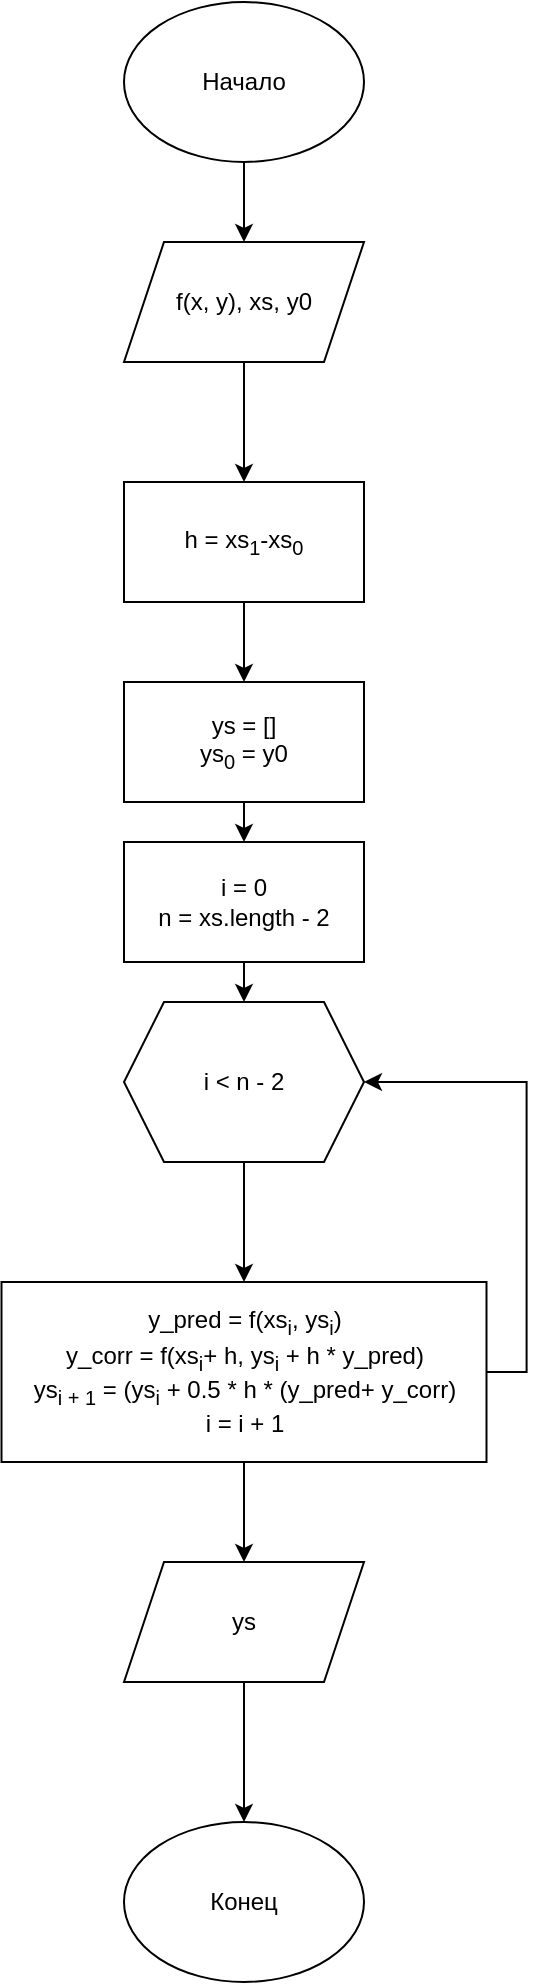 <mxfile version="26.0.9">
  <diagram name="Страница — 1" id="W1PgRhjUGGipeDQljRXi">
    <mxGraphModel dx="984" dy="717" grid="1" gridSize="10" guides="1" tooltips="1" connect="1" arrows="1" fold="1" page="1" pageScale="1" pageWidth="827" pageHeight="1169" math="0" shadow="0">
      <root>
        <mxCell id="0" />
        <mxCell id="1" parent="0" />
        <mxCell id="nNkwHvpU6vW06j_7cWOk-7" style="edgeStyle=orthogonalEdgeStyle;rounded=0;orthogonalLoop=1;jettySize=auto;html=1;exitX=0.5;exitY=1;exitDx=0;exitDy=0;entryX=0.5;entryY=0;entryDx=0;entryDy=0;" parent="1" source="nNkwHvpU6vW06j_7cWOk-1" target="nNkwHvpU6vW06j_7cWOk-5" edge="1">
          <mxGeometry relative="1" as="geometry" />
        </mxCell>
        <mxCell id="nNkwHvpU6vW06j_7cWOk-1" value="f(x, y), xs, y0" style="shape=parallelogram;perimeter=parallelogramPerimeter;whiteSpace=wrap;html=1;fixedSize=1;" parent="1" vertex="1">
          <mxGeometry x="320" y="180" width="120" height="60" as="geometry" />
        </mxCell>
        <mxCell id="nNkwHvpU6vW06j_7cWOk-4" style="edgeStyle=orthogonalEdgeStyle;rounded=0;orthogonalLoop=1;jettySize=auto;html=1;exitX=0.5;exitY=1;exitDx=0;exitDy=0;entryX=0.5;entryY=0;entryDx=0;entryDy=0;" parent="1" source="nNkwHvpU6vW06j_7cWOk-2" target="nNkwHvpU6vW06j_7cWOk-1" edge="1">
          <mxGeometry relative="1" as="geometry" />
        </mxCell>
        <mxCell id="nNkwHvpU6vW06j_7cWOk-2" value="Начало" style="ellipse;whiteSpace=wrap;html=1;" parent="1" vertex="1">
          <mxGeometry x="320" y="60" width="120" height="80" as="geometry" />
        </mxCell>
        <mxCell id="nNkwHvpU6vW06j_7cWOk-9" style="edgeStyle=orthogonalEdgeStyle;rounded=0;orthogonalLoop=1;jettySize=auto;html=1;exitX=0.5;exitY=1;exitDx=0;exitDy=0;entryX=0.5;entryY=0;entryDx=0;entryDy=0;" parent="1" source="nNkwHvpU6vW06j_7cWOk-5" target="nNkwHvpU6vW06j_7cWOk-8" edge="1">
          <mxGeometry relative="1" as="geometry" />
        </mxCell>
        <mxCell id="nNkwHvpU6vW06j_7cWOk-5" value="h = xs&lt;sub&gt;1&lt;/sub&gt;-xs&lt;sub&gt;0&lt;/sub&gt;" style="rounded=0;whiteSpace=wrap;html=1;" parent="1" vertex="1">
          <mxGeometry x="320" y="300" width="120" height="60" as="geometry" />
        </mxCell>
        <mxCell id="nNkwHvpU6vW06j_7cWOk-12" style="edgeStyle=orthogonalEdgeStyle;rounded=0;orthogonalLoop=1;jettySize=auto;html=1;exitX=0.5;exitY=1;exitDx=0;exitDy=0;entryX=0.5;entryY=0;entryDx=0;entryDy=0;" parent="1" source="nNkwHvpU6vW06j_7cWOk-8" target="nNkwHvpU6vW06j_7cWOk-11" edge="1">
          <mxGeometry relative="1" as="geometry" />
        </mxCell>
        <mxCell id="nNkwHvpU6vW06j_7cWOk-8" value="ys = []&lt;div&gt;ys&lt;sub&gt;0&lt;/sub&gt;&amp;nbsp;= y0&lt;/div&gt;" style="rounded=0;whiteSpace=wrap;html=1;" parent="1" vertex="1">
          <mxGeometry x="320" y="400" width="120" height="60" as="geometry" />
        </mxCell>
        <mxCell id="nNkwHvpU6vW06j_7cWOk-14" style="edgeStyle=orthogonalEdgeStyle;rounded=0;orthogonalLoop=1;jettySize=auto;html=1;exitX=0.5;exitY=1;exitDx=0;exitDy=0;entryX=0.5;entryY=0;entryDx=0;entryDy=0;" parent="1" source="nNkwHvpU6vW06j_7cWOk-10" target="nNkwHvpU6vW06j_7cWOk-13" edge="1">
          <mxGeometry relative="1" as="geometry" />
        </mxCell>
        <mxCell id="nNkwHvpU6vW06j_7cWOk-10" value="i &amp;lt; n - 2" style="shape=hexagon;perimeter=hexagonPerimeter2;whiteSpace=wrap;html=1;fixedSize=1;" parent="1" vertex="1">
          <mxGeometry x="320" y="560" width="120" height="80" as="geometry" />
        </mxCell>
        <mxCell id="nNkwHvpU6vW06j_7cWOk-15" style="edgeStyle=orthogonalEdgeStyle;rounded=0;orthogonalLoop=1;jettySize=auto;html=1;exitX=0.5;exitY=1;exitDx=0;exitDy=0;entryX=0.5;entryY=0;entryDx=0;entryDy=0;" parent="1" source="nNkwHvpU6vW06j_7cWOk-11" target="nNkwHvpU6vW06j_7cWOk-10" edge="1">
          <mxGeometry relative="1" as="geometry" />
        </mxCell>
        <mxCell id="nNkwHvpU6vW06j_7cWOk-11" value="i = 0&lt;div&gt;n = xs.length - 2&lt;/div&gt;" style="rounded=0;whiteSpace=wrap;html=1;" parent="1" vertex="1">
          <mxGeometry x="320" y="480" width="120" height="60" as="geometry" />
        </mxCell>
        <mxCell id="nNkwHvpU6vW06j_7cWOk-16" style="edgeStyle=orthogonalEdgeStyle;rounded=0;orthogonalLoop=1;jettySize=auto;html=1;exitX=1;exitY=0.5;exitDx=0;exitDy=0;entryX=1;entryY=0.5;entryDx=0;entryDy=0;" parent="1" source="nNkwHvpU6vW06j_7cWOk-13" target="nNkwHvpU6vW06j_7cWOk-10" edge="1">
          <mxGeometry relative="1" as="geometry" />
        </mxCell>
        <mxCell id="nNkwHvpU6vW06j_7cWOk-17" style="edgeStyle=orthogonalEdgeStyle;rounded=0;orthogonalLoop=1;jettySize=auto;html=1;exitX=0.5;exitY=1;exitDx=0;exitDy=0;" parent="1" source="nNkwHvpU6vW06j_7cWOk-13" edge="1">
          <mxGeometry relative="1" as="geometry">
            <mxPoint x="380" y="840" as="targetPoint" />
          </mxGeometry>
        </mxCell>
        <mxCell id="nNkwHvpU6vW06j_7cWOk-13" value="y_pred = f(xs&lt;sub&gt;i&lt;/sub&gt;, ys&lt;sub&gt;i&lt;/sub&gt;)&lt;div&gt;y_corr = f(xs&lt;sub&gt;i&lt;/sub&gt;+ h, ys&lt;sub&gt;i&lt;/sub&gt;&amp;nbsp;+ h * y_pred)&lt;/div&gt;&lt;div&gt;ys&lt;sub&gt;i + 1&lt;/sub&gt;&amp;nbsp;= (ys&lt;sub&gt;i&lt;/sub&gt;&amp;nbsp;+ 0.5 * h * (y_pred+ y_corr)&lt;/div&gt;&lt;div&gt;i = i + 1&lt;/div&gt;" style="rounded=0;whiteSpace=wrap;html=1;" parent="1" vertex="1">
          <mxGeometry x="258.75" y="700" width="242.5" height="90" as="geometry" />
        </mxCell>
        <mxCell id="nNkwHvpU6vW06j_7cWOk-20" style="edgeStyle=orthogonalEdgeStyle;rounded=0;orthogonalLoop=1;jettySize=auto;html=1;exitX=0.5;exitY=1;exitDx=0;exitDy=0;entryX=0.5;entryY=0;entryDx=0;entryDy=0;" parent="1" source="nNkwHvpU6vW06j_7cWOk-18" target="nNkwHvpU6vW06j_7cWOk-19" edge="1">
          <mxGeometry relative="1" as="geometry" />
        </mxCell>
        <mxCell id="nNkwHvpU6vW06j_7cWOk-18" value="ys" style="shape=parallelogram;perimeter=parallelogramPerimeter;whiteSpace=wrap;html=1;fixedSize=1;" parent="1" vertex="1">
          <mxGeometry x="320" y="840" width="120" height="60" as="geometry" />
        </mxCell>
        <mxCell id="nNkwHvpU6vW06j_7cWOk-19" value="Конец" style="ellipse;whiteSpace=wrap;html=1;" parent="1" vertex="1">
          <mxGeometry x="320" y="970" width="120" height="80" as="geometry" />
        </mxCell>
      </root>
    </mxGraphModel>
  </diagram>
</mxfile>
